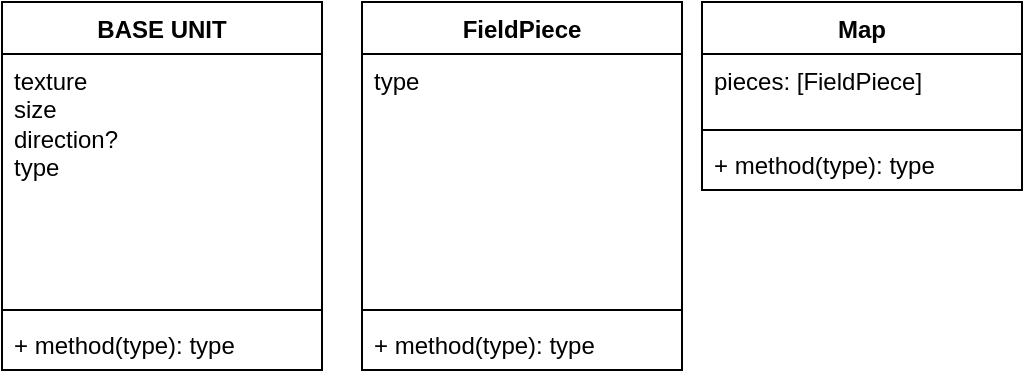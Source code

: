 <mxfile version="28.1.2">
  <diagram name="Страница — 1" id="1ihUwIvhHRf5R7hnfNd2">
    <mxGraphModel dx="421" dy="300" grid="1" gridSize="10" guides="1" tooltips="1" connect="1" arrows="1" fold="1" page="1" pageScale="1" pageWidth="4681" pageHeight="3300" math="0" shadow="0">
      <root>
        <mxCell id="0" />
        <mxCell id="1" parent="0" />
        <mxCell id="zojE-4asIT4ZTT6vylWU-1" value="BASE UNIT" style="swimlane;fontStyle=1;align=center;verticalAlign=top;childLayout=stackLayout;horizontal=1;startSize=26;horizontalStack=0;resizeParent=1;resizeParentMax=0;resizeLast=0;collapsible=1;marginBottom=0;whiteSpace=wrap;html=1;" vertex="1" parent="1">
          <mxGeometry x="150" y="119" width="160" height="184" as="geometry" />
        </mxCell>
        <mxCell id="zojE-4asIT4ZTT6vylWU-2" value="texture&lt;div&gt;size&lt;/div&gt;&lt;div&gt;direction?&lt;/div&gt;&lt;div&gt;type&lt;/div&gt;&lt;div&gt;&lt;br&gt;&lt;/div&gt;" style="text;strokeColor=none;fillColor=none;align=left;verticalAlign=top;spacingLeft=4;spacingRight=4;overflow=hidden;rotatable=0;points=[[0,0.5],[1,0.5]];portConstraint=eastwest;whiteSpace=wrap;html=1;" vertex="1" parent="zojE-4asIT4ZTT6vylWU-1">
          <mxGeometry y="26" width="160" height="124" as="geometry" />
        </mxCell>
        <mxCell id="zojE-4asIT4ZTT6vylWU-3" value="" style="line;strokeWidth=1;fillColor=none;align=left;verticalAlign=middle;spacingTop=-1;spacingLeft=3;spacingRight=3;rotatable=0;labelPosition=right;points=[];portConstraint=eastwest;strokeColor=inherit;" vertex="1" parent="zojE-4asIT4ZTT6vylWU-1">
          <mxGeometry y="150" width="160" height="8" as="geometry" />
        </mxCell>
        <mxCell id="zojE-4asIT4ZTT6vylWU-4" value="+ method(type): type" style="text;strokeColor=none;fillColor=none;align=left;verticalAlign=top;spacingLeft=4;spacingRight=4;overflow=hidden;rotatable=0;points=[[0,0.5],[1,0.5]];portConstraint=eastwest;whiteSpace=wrap;html=1;" vertex="1" parent="zojE-4asIT4ZTT6vylWU-1">
          <mxGeometry y="158" width="160" height="26" as="geometry" />
        </mxCell>
        <mxCell id="zojE-4asIT4ZTT6vylWU-5" value="FieldPiece" style="swimlane;fontStyle=1;align=center;verticalAlign=top;childLayout=stackLayout;horizontal=1;startSize=26;horizontalStack=0;resizeParent=1;resizeParentMax=0;resizeLast=0;collapsible=1;marginBottom=0;whiteSpace=wrap;html=1;" vertex="1" parent="1">
          <mxGeometry x="330" y="119" width="160" height="184" as="geometry" />
        </mxCell>
        <mxCell id="zojE-4asIT4ZTT6vylWU-6" value="type&lt;div&gt;&lt;br&gt;&lt;/div&gt;" style="text;strokeColor=none;fillColor=none;align=left;verticalAlign=top;spacingLeft=4;spacingRight=4;overflow=hidden;rotatable=0;points=[[0,0.5],[1,0.5]];portConstraint=eastwest;whiteSpace=wrap;html=1;" vertex="1" parent="zojE-4asIT4ZTT6vylWU-5">
          <mxGeometry y="26" width="160" height="124" as="geometry" />
        </mxCell>
        <mxCell id="zojE-4asIT4ZTT6vylWU-7" value="" style="line;strokeWidth=1;fillColor=none;align=left;verticalAlign=middle;spacingTop=-1;spacingLeft=3;spacingRight=3;rotatable=0;labelPosition=right;points=[];portConstraint=eastwest;strokeColor=inherit;" vertex="1" parent="zojE-4asIT4ZTT6vylWU-5">
          <mxGeometry y="150" width="160" height="8" as="geometry" />
        </mxCell>
        <mxCell id="zojE-4asIT4ZTT6vylWU-8" value="+ method(type): type" style="text;strokeColor=none;fillColor=none;align=left;verticalAlign=top;spacingLeft=4;spacingRight=4;overflow=hidden;rotatable=0;points=[[0,0.5],[1,0.5]];portConstraint=eastwest;whiteSpace=wrap;html=1;" vertex="1" parent="zojE-4asIT4ZTT6vylWU-5">
          <mxGeometry y="158" width="160" height="26" as="geometry" />
        </mxCell>
        <mxCell id="zojE-4asIT4ZTT6vylWU-9" value="Map" style="swimlane;fontStyle=1;align=center;verticalAlign=top;childLayout=stackLayout;horizontal=1;startSize=26;horizontalStack=0;resizeParent=1;resizeParentMax=0;resizeLast=0;collapsible=1;marginBottom=0;whiteSpace=wrap;html=1;" vertex="1" parent="1">
          <mxGeometry x="500" y="119" width="160" height="94" as="geometry" />
        </mxCell>
        <mxCell id="zojE-4asIT4ZTT6vylWU-10" value="&lt;div&gt;pieces: [FieldPiece]&lt;/div&gt;" style="text;strokeColor=none;fillColor=none;align=left;verticalAlign=top;spacingLeft=4;spacingRight=4;overflow=hidden;rotatable=0;points=[[0,0.5],[1,0.5]];portConstraint=eastwest;whiteSpace=wrap;html=1;" vertex="1" parent="zojE-4asIT4ZTT6vylWU-9">
          <mxGeometry y="26" width="160" height="34" as="geometry" />
        </mxCell>
        <mxCell id="zojE-4asIT4ZTT6vylWU-11" value="" style="line;strokeWidth=1;fillColor=none;align=left;verticalAlign=middle;spacingTop=-1;spacingLeft=3;spacingRight=3;rotatable=0;labelPosition=right;points=[];portConstraint=eastwest;strokeColor=inherit;" vertex="1" parent="zojE-4asIT4ZTT6vylWU-9">
          <mxGeometry y="60" width="160" height="8" as="geometry" />
        </mxCell>
        <mxCell id="zojE-4asIT4ZTT6vylWU-12" value="+ method(type): type" style="text;strokeColor=none;fillColor=none;align=left;verticalAlign=top;spacingLeft=4;spacingRight=4;overflow=hidden;rotatable=0;points=[[0,0.5],[1,0.5]];portConstraint=eastwest;whiteSpace=wrap;html=1;" vertex="1" parent="zojE-4asIT4ZTT6vylWU-9">
          <mxGeometry y="68" width="160" height="26" as="geometry" />
        </mxCell>
      </root>
    </mxGraphModel>
  </diagram>
</mxfile>
